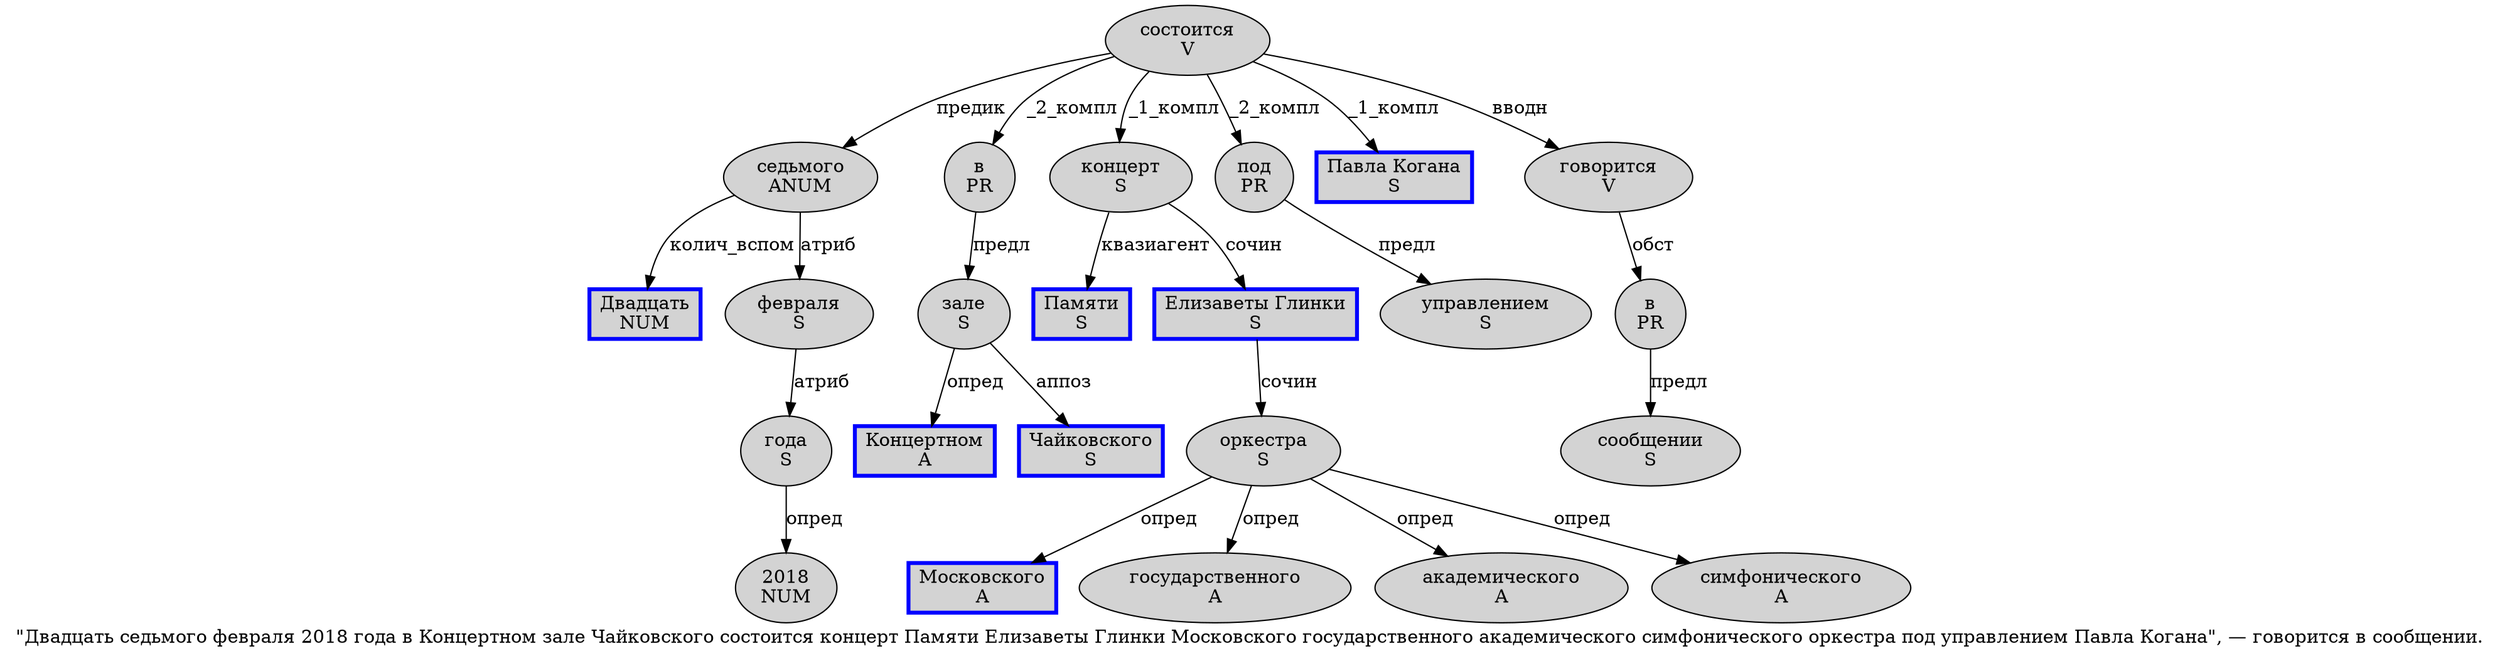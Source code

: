 digraph SENTENCE_1751 {
	graph [label="\"Двадцать седьмого февраля 2018 года в Концертном зале Чайковского состоится концерт Памяти Елизаветы Глинки Московского государственного академического симфонического оркестра под управлением Павла Когана\", — говорится в сообщении."]
	node [style=filled]
		1 [label="Двадцать
NUM" color=blue fillcolor=lightgray penwidth=3 shape=box]
		2 [label="седьмого
ANUM" color="" fillcolor=lightgray penwidth=1 shape=ellipse]
		3 [label="февраля
S" color="" fillcolor=lightgray penwidth=1 shape=ellipse]
		4 [label="2018
NUM" color="" fillcolor=lightgray penwidth=1 shape=ellipse]
		5 [label="года
S" color="" fillcolor=lightgray penwidth=1 shape=ellipse]
		6 [label="в
PR" color="" fillcolor=lightgray penwidth=1 shape=ellipse]
		7 [label="Концертном
A" color=blue fillcolor=lightgray penwidth=3 shape=box]
		8 [label="зале
S" color="" fillcolor=lightgray penwidth=1 shape=ellipse]
		9 [label="Чайковского
S" color=blue fillcolor=lightgray penwidth=3 shape=box]
		10 [label="состоится
V" color="" fillcolor=lightgray penwidth=1 shape=ellipse]
		11 [label="концерт
S" color="" fillcolor=lightgray penwidth=1 shape=ellipse]
		12 [label="Памяти
S" color=blue fillcolor=lightgray penwidth=3 shape=box]
		13 [label="Елизаветы Глинки
S" color=blue fillcolor=lightgray penwidth=3 shape=box]
		14 [label="Московского
A" color=blue fillcolor=lightgray penwidth=3 shape=box]
		15 [label="государственного
A" color="" fillcolor=lightgray penwidth=1 shape=ellipse]
		16 [label="академического
A" color="" fillcolor=lightgray penwidth=1 shape=ellipse]
		17 [label="симфонического
A" color="" fillcolor=lightgray penwidth=1 shape=ellipse]
		18 [label="оркестра
S" color="" fillcolor=lightgray penwidth=1 shape=ellipse]
		19 [label="под
PR" color="" fillcolor=lightgray penwidth=1 shape=ellipse]
		20 [label="управлением
S" color="" fillcolor=lightgray penwidth=1 shape=ellipse]
		21 [label="Павла Когана
S" color=blue fillcolor=lightgray penwidth=3 shape=box]
		25 [label="говорится
V" color="" fillcolor=lightgray penwidth=1 shape=ellipse]
		26 [label="в
PR" color="" fillcolor=lightgray penwidth=1 shape=ellipse]
		27 [label="сообщении
S" color="" fillcolor=lightgray penwidth=1 shape=ellipse]
			25 -> 26 [label="обст"]
			13 -> 18 [label="сочин"]
			6 -> 8 [label="предл"]
			10 -> 2 [label="предик"]
			10 -> 6 [label="_2_компл"]
			10 -> 11 [label="_1_компл"]
			10 -> 19 [label="_2_компл"]
			10 -> 21 [label="_1_компл"]
			10 -> 25 [label="вводн"]
			11 -> 12 [label="квазиагент"]
			11 -> 13 [label="сочин"]
			5 -> 4 [label="опред"]
			19 -> 20 [label="предл"]
			18 -> 14 [label="опред"]
			18 -> 15 [label="опред"]
			18 -> 16 [label="опред"]
			18 -> 17 [label="опред"]
			8 -> 7 [label="опред"]
			8 -> 9 [label="аппоз"]
			2 -> 1 [label="колич_вспом"]
			2 -> 3 [label="атриб"]
			26 -> 27 [label="предл"]
			3 -> 5 [label="атриб"]
}